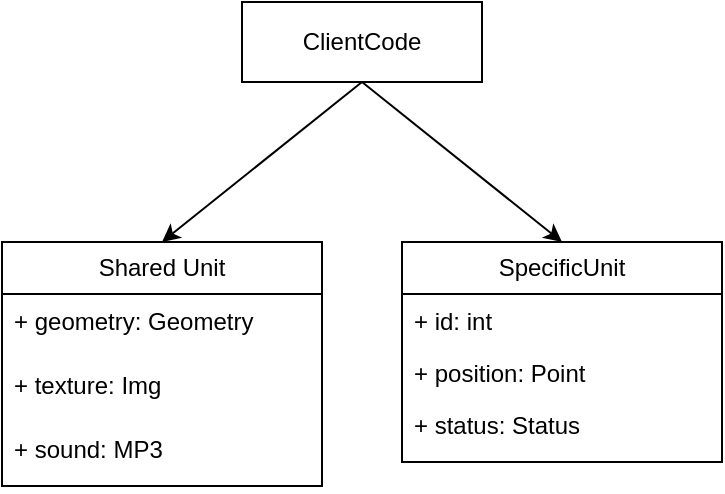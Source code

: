 <mxfile version="24.7.17">
  <diagram name="Страница — 1" id="fZmdGsJEljezwOh_F5Ot">
    <mxGraphModel dx="794" dy="1182" grid="1" gridSize="10" guides="1" tooltips="1" connect="1" arrows="1" fold="1" page="1" pageScale="1" pageWidth="827" pageHeight="1169" math="0" shadow="0">
      <root>
        <mxCell id="0" />
        <mxCell id="1" parent="0" />
        <mxCell id="2HcDZCG7BUtG4l6S2LJw-1" value="Shared Unit" style="swimlane;fontStyle=0;childLayout=stackLayout;horizontal=1;startSize=26;fillColor=none;horizontalStack=0;resizeParent=1;resizeParentMax=0;resizeLast=0;collapsible=1;marginBottom=0;whiteSpace=wrap;html=1;" parent="1" vertex="1">
          <mxGeometry x="120" y="280" width="160" height="122" as="geometry" />
        </mxCell>
        <mxCell id="2HcDZCG7BUtG4l6S2LJw-5" value="+ geometry: Geometry" style="text;strokeColor=none;fillColor=none;align=left;verticalAlign=top;spacingLeft=4;spacingRight=4;overflow=hidden;rotatable=0;points=[[0,0.5],[1,0.5]];portConstraint=eastwest;whiteSpace=wrap;html=1;" parent="2HcDZCG7BUtG4l6S2LJw-1" vertex="1">
          <mxGeometry y="26" width="160" height="32" as="geometry" />
        </mxCell>
        <mxCell id="2HcDZCG7BUtG4l6S2LJw-6" value="+ texture: Img" style="text;strokeColor=none;fillColor=none;align=left;verticalAlign=top;spacingLeft=4;spacingRight=4;overflow=hidden;rotatable=0;points=[[0,0.5],[1,0.5]];portConstraint=eastwest;whiteSpace=wrap;html=1;" parent="2HcDZCG7BUtG4l6S2LJw-1" vertex="1">
          <mxGeometry y="58" width="160" height="32" as="geometry" />
        </mxCell>
        <mxCell id="2HcDZCG7BUtG4l6S2LJw-7" value="+ sound: MP3" style="text;strokeColor=none;fillColor=none;align=left;verticalAlign=top;spacingLeft=4;spacingRight=4;overflow=hidden;rotatable=0;points=[[0,0.5],[1,0.5]];portConstraint=eastwest;whiteSpace=wrap;html=1;" parent="2HcDZCG7BUtG4l6S2LJw-1" vertex="1">
          <mxGeometry y="90" width="160" height="32" as="geometry" />
        </mxCell>
        <mxCell id="2HcDZCG7BUtG4l6S2LJw-8" value="ClientCode" style="html=1;whiteSpace=wrap;" parent="1" vertex="1">
          <mxGeometry x="240" y="160" width="120" height="40" as="geometry" />
        </mxCell>
        <mxCell id="2HcDZCG7BUtG4l6S2LJw-9" value="" style="endArrow=classic;html=1;rounded=0;exitX=0.5;exitY=1;exitDx=0;exitDy=0;entryX=0.5;entryY=0;entryDx=0;entryDy=0;" parent="1" source="2HcDZCG7BUtG4l6S2LJw-8" target="2HcDZCG7BUtG4l6S2LJw-1" edge="1">
          <mxGeometry width="50" height="50" relative="1" as="geometry">
            <mxPoint x="390" y="330" as="sourcePoint" />
            <mxPoint x="440" y="280" as="targetPoint" />
          </mxGeometry>
        </mxCell>
        <mxCell id="oGe1jBSfDD3DeGg9miCg-1" value="SpecificUnit" style="swimlane;fontStyle=0;childLayout=stackLayout;horizontal=1;startSize=26;fillColor=none;horizontalStack=0;resizeParent=1;resizeParentMax=0;resizeLast=0;collapsible=1;marginBottom=0;whiteSpace=wrap;html=1;" vertex="1" parent="1">
          <mxGeometry x="320" y="280" width="160" height="110" as="geometry" />
        </mxCell>
        <mxCell id="2HcDZCG7BUtG4l6S2LJw-2" value="+ id: int" style="text;strokeColor=none;fillColor=none;align=left;verticalAlign=top;spacingLeft=4;spacingRight=4;overflow=hidden;rotatable=0;points=[[0,0.5],[1,0.5]];portConstraint=eastwest;whiteSpace=wrap;html=1;" parent="oGe1jBSfDD3DeGg9miCg-1" vertex="1">
          <mxGeometry y="26" width="160" height="26" as="geometry" />
        </mxCell>
        <mxCell id="2HcDZCG7BUtG4l6S2LJw-3" value="+ position: Point" style="text;strokeColor=none;fillColor=none;align=left;verticalAlign=top;spacingLeft=4;spacingRight=4;overflow=hidden;rotatable=0;points=[[0,0.5],[1,0.5]];portConstraint=eastwest;whiteSpace=wrap;html=1;" parent="oGe1jBSfDD3DeGg9miCg-1" vertex="1">
          <mxGeometry y="52" width="160" height="26" as="geometry" />
        </mxCell>
        <mxCell id="2HcDZCG7BUtG4l6S2LJw-4" value="+ status: Status" style="text;strokeColor=none;fillColor=none;align=left;verticalAlign=top;spacingLeft=4;spacingRight=4;overflow=hidden;rotatable=0;points=[[0,0.5],[1,0.5]];portConstraint=eastwest;whiteSpace=wrap;html=1;" parent="oGe1jBSfDD3DeGg9miCg-1" vertex="1">
          <mxGeometry y="78" width="160" height="32" as="geometry" />
        </mxCell>
        <mxCell id="oGe1jBSfDD3DeGg9miCg-5" value="" style="endArrow=classic;html=1;rounded=0;exitX=0.5;exitY=1;exitDx=0;exitDy=0;entryX=0.5;entryY=0;entryDx=0;entryDy=0;" edge="1" parent="1" source="2HcDZCG7BUtG4l6S2LJw-8" target="oGe1jBSfDD3DeGg9miCg-1">
          <mxGeometry width="50" height="50" relative="1" as="geometry">
            <mxPoint x="550" y="500" as="sourcePoint" />
            <mxPoint x="600" y="450" as="targetPoint" />
          </mxGeometry>
        </mxCell>
      </root>
    </mxGraphModel>
  </diagram>
</mxfile>
